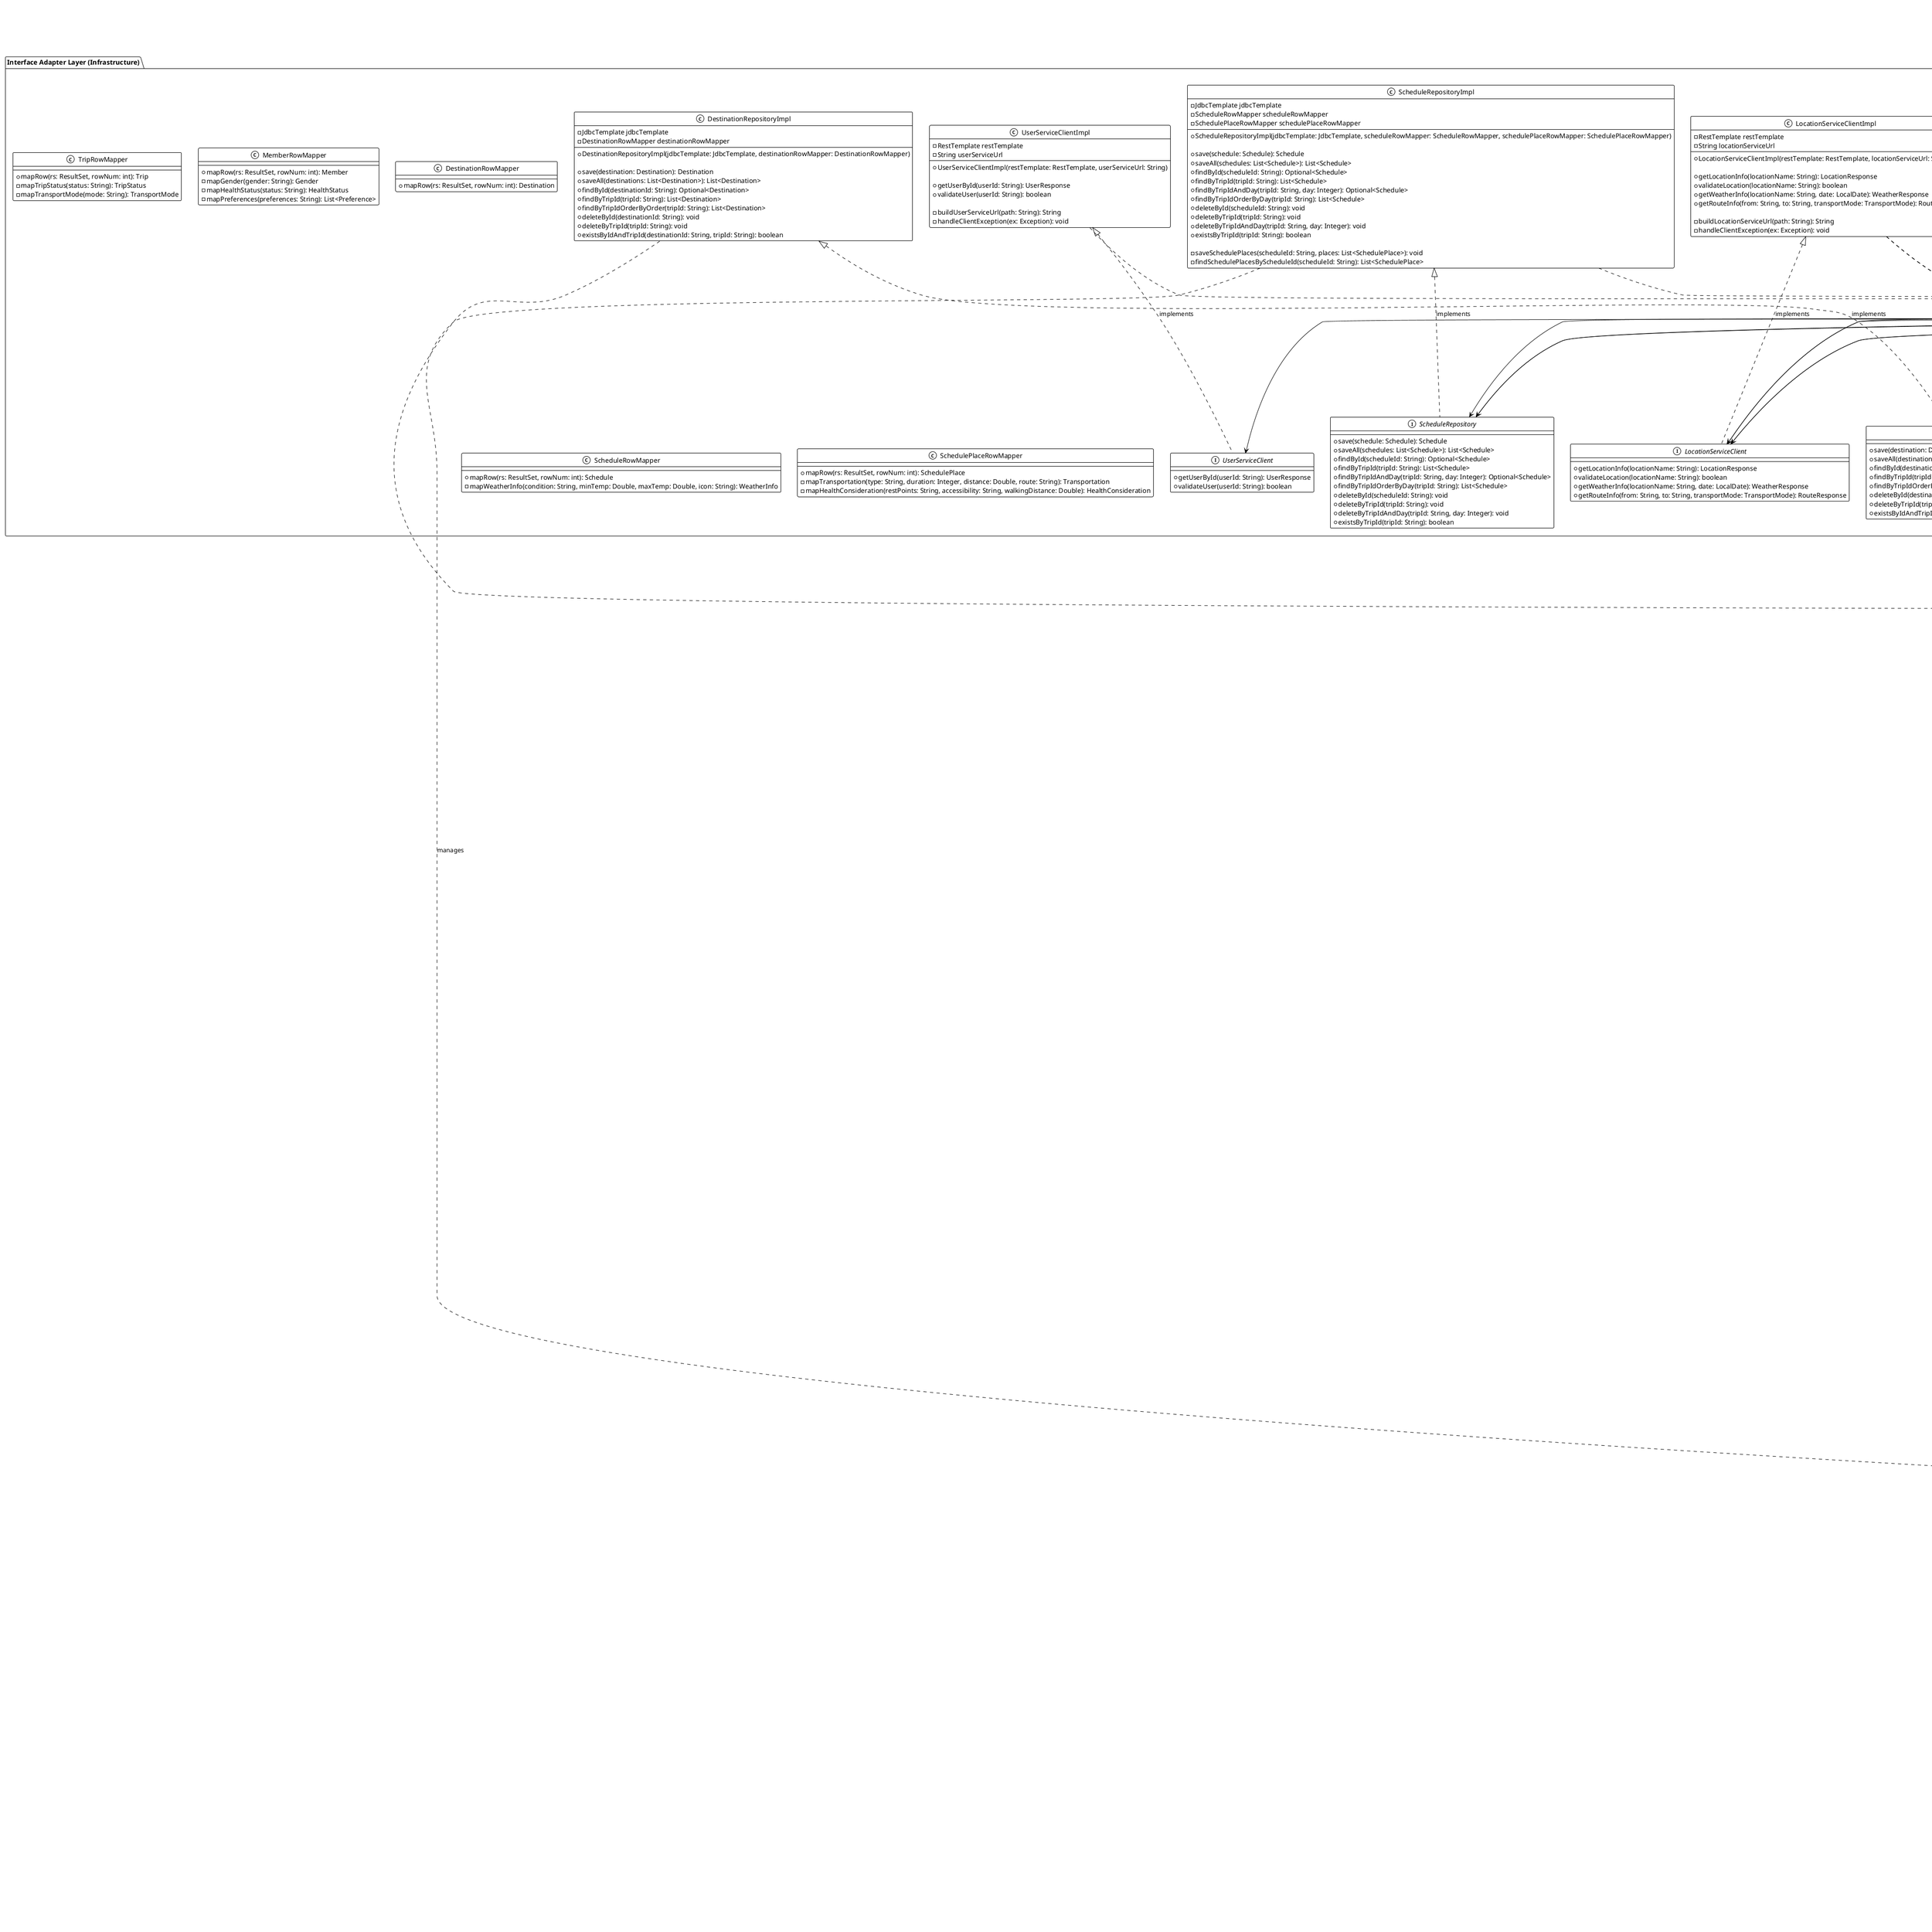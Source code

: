 @startuml
!theme mono

title Trip 서비스 클래스 설계서 (Clean Architecture)

' ======================================
' 1. Entity Layer (Domain Layer)
' ======================================
package "Entity Layer (Domain)" {
    class Trip {
        -String tripId
        -String userId
        -String tripName
        -TransportMode transportMode
        -TripStatus status
        -String currentStep
        -LocalDate startDate
        -LocalDate endDate
        -Integer progress
        -LocalDateTime createdAt
        -LocalDateTime updatedAt
        
        +Trip()
        +Trip(userId: String, tripName: String, transportMode: TransportMode)
        
        ' Getters and Setters
        +getTripId(): String
        +setTripId(tripId: String): void
        +getUserId(): String
        +setUserId(userId: String): void
        +getTripName(): String
        +setTripName(tripName: String): void
        +getTransportMode(): TransportMode
        +setTransportMode(transportMode: TransportMode): void
        +getStatus(): TripStatus
        +setStatus(status: TripStatus): void
        +getCurrentStep(): String
        +setCurrentStep(currentStep: String): void
        +getStartDate(): LocalDate
        +setStartDate(startDate: LocalDate): void
        +getEndDate(): LocalDate
        +setEndDate(endDate: LocalDate): void
        +getProgress(): Integer
        +setProgress(progress: Integer): void
        +getCreatedAt(): LocalDateTime
        +setCreatedAt(createdAt: LocalDateTime): void
        +getUpdatedAt(): LocalDateTime
        +setUpdatedAt(updatedAt: LocalDateTime): void
        
        ' Business Methods
        +calculateTotalDays(): int
        +updateProgress(progress: Integer): void
        +canStartTrip(): boolean
        +completeTrip(): void
        +validateTripData(): boolean
    }

    class Member {
        -String memberId
        -String tripId
        -String name
        -Integer age
        -Gender gender
        -HealthStatus healthStatus
        -List<Preference> preferences
        -LocalDateTime createdAt
        -LocalDateTime updatedAt
        
        +Member()
        +Member(tripId: String, name: String, age: Integer, gender: Gender, healthStatus: HealthStatus)
        
        ' Getters and Setters
        +getMemberId(): String
        +setMemberId(memberId: String): void
        +getTripId(): String
        +setTripId(tripId: String): void
        +getName(): String
        +setName(name: String): void
        +getAge(): Integer
        +setAge(age: Integer): void
        +getGender(): Gender
        +setGender(gender: Gender): void
        +getHealthStatus(): HealthStatus
        +setHealthStatus(healthStatus: HealthStatus): void
        +getPreferences(): List<Preference>
        +setPreferences(preferences: List<Preference>): void
        +getCreatedAt(): LocalDateTime
        +setCreatedAt(createdAt: LocalDateTime): void
        +getUpdatedAt(): LocalDateTime
        +setUpdatedAt(updatedAt: LocalDateTime): void
        
        ' Business Methods
        +addPreference(preference: Preference): void
        +removePreference(preference: Preference): void
        +hasPreference(preference: Preference): boolean
        +validateMemberData(): boolean
        +isEligibleForActivity(activityType: String): boolean
    }

    class Destination {
        -String destinationId
        -String tripId
        -String destinationName
        -Integer nights
        -LocalDate startDate
        -LocalDate endDate
        -String accommodation
        -String checkInTime
        -String checkOutTime
        -Integer order
        -LocalDateTime createdAt
        -LocalDateTime updatedAt
        
        +Destination()
        +Destination(tripId: String, destinationName: String, nights: Integer)
        
        ' Getters and Setters
        +getDestinationId(): String
        +setDestinationId(destinationId: String): void
        +getTripId(): String
        +setTripId(tripId: String): void
        +getDestinationName(): String
        +setDestinationName(destinationName: String): void
        +getNights(): Integer
        +setNights(nights: Integer): void
        +getStartDate(): LocalDate
        +setStartDate(startDate: LocalDate): void
        +getEndDate(): LocalDate
        +setEndDate(endDate: LocalDate): void
        +getAccommodation(): String
        +setAccommodation(accommodation: String): void
        +getCheckInTime(): String
        +setCheckInTime(checkInTime: String): void
        +getCheckOutTime(): String
        +setCheckOutTime(checkOutTime: String): void
        +getOrder(): Integer
        +setOrder(order: Integer): void
        +getCreatedAt(): LocalDateTime
        +setCreatedAt(createdAt: LocalDateTime): void
        +getUpdatedAt(): LocalDateTime
        +setUpdatedAt(updatedAt: LocalDateTime): void
        
        ' Business Methods
        +calculateEndDate(startDate: LocalDate): LocalDate
        +hasAccommodation(): boolean
        +validateDestinationData(): boolean
        +isValidTimeFormat(time: String): boolean
    }

    class Schedule {
        -String scheduleId
        -String tripId
        -Integer day
        -LocalDate date
        -String city
        -WeatherInfo weather
        -List<SchedulePlace> places
        -LocalDateTime createdAt
        -LocalDateTime updatedAt
        
        +Schedule()
        +Schedule(tripId: String, day: Integer, date: LocalDate, city: String)
        
        ' Getters and Setters
        +getScheduleId(): String
        +setScheduleId(scheduleId: String): void
        +getTripId(): String
        +setTripId(tripId: String): void
        +getDay(): Integer
        +setDay(day: Integer): void
        +getDate(): LocalDate
        +setDate(date: LocalDate): void
        +getCity(): String
        +setCity(city: String): void
        +getWeather(): WeatherInfo
        +setWeather(weather: WeatherInfo): void
        +getPlaces(): List<SchedulePlace>
        +setPlaces(places: List<SchedulePlace>): void
        +getCreatedAt(): LocalDateTime
        +setCreatedAt(createdAt: LocalDateTime): void
        +getUpdatedAt(): LocalDateTime
        +setUpdatedAt(updatedAt: LocalDateTime): void
        
        ' Business Methods
        +addPlace(place: SchedulePlace): void
        +removePlace(placeId: String): void
        +updatePlaceOrder(placeId: String, newOrder: Integer): void
        +getTotalDuration(): Integer
        +validateScheduleData(): boolean
    }

    class SchedulePlace {
        -String placeId
        -String placeName
        -String category
        -String startTime
        -Integer duration
        -Transportation transportation
        -HealthConsideration healthConsideration
        -Integer order
        
        +SchedulePlace()
        +SchedulePlace(placeId: String, placeName: String, category: String)
        
        ' Getters and Setters
        +getPlaceId(): String
        +setPlaceId(placeId: String): void
        +getPlaceName(): String
        +setPlaceName(placeName: String): void
        +getCategory(): String
        +setCategory(category: String): void
        +getStartTime(): String
        +setStartTime(startTime: String): void
        +getDuration(): Integer
        +setDuration(duration: Integer): void
        +getTransportation(): Transportation
        +setTransportation(transportation: Transportation): void
        +getHealthConsideration(): HealthConsideration
        +setHealthConsideration(healthConsideration: HealthConsideration): void
        +getOrder(): Integer
        +setOrder(order: Integer): void
        
        ' Business Methods
        +calculateEndTime(): String
        +isAccessible(healthStatus: HealthStatus): boolean
        +validatePlaceData(): boolean
    }

    ' Value Objects
    class WeatherInfo {
        -String condition
        -Double minTemperature
        -Double maxTemperature
        -String icon
        
        +WeatherInfo()
        +WeatherInfo(condition: String, minTemperature: Double, maxTemperature: Double, icon: String)
        +getCondition(): String
        +getMinTemperature(): Double
        +getMaxTemperature(): Double
        +getIcon(): String
    }

    class Transportation {
        -TransportationType type
        -Integer duration
        -Double distance
        -String route
        
        +Transportation()
        +Transportation(type: TransportationType, duration: Integer, distance: Double)
        +getType(): TransportationType
        +getDuration(): Integer
        +getDistance(): Double
        +getRoute(): String
        +setRoute(route: String): void
    }

    class HealthConsideration {
        -List<String> restPoints
        -List<AccessibilityType> accessibility
        -Double walkingDistance
        
        +HealthConsideration()
        +getRestPoints(): List<String>
        +setRestPoints(restPoints: List<String>): void
        +getAccessibility(): List<AccessibilityType>
        +setAccessibility(accessibility: List<AccessibilityType>): void
        +getWalkingDistance(): Double
        +setWalkingDistance(walkingDistance: Double): void
        +addRestPoint(restPoint: String): void
        +hasAccessibility(type: AccessibilityType): boolean
    }

    ' Enums
    enum TransportMode {
        PUBLIC
        CAR
        +toString(): String
        +fromString(value: String): TransportMode
    }

    enum TripStatus {
        PLANNING
        ONGOING
        COMPLETED
        +toString(): String
        +fromString(value: String): TripStatus
    }

    enum Gender {
        MALE
        FEMALE
        +toString(): String
        +fromString(value: String): Gender
    }

    enum HealthStatus {
        EXCELLENT
        GOOD
        CAUTION
        LIMITED
        +toString(): String
        +fromString(value: String): HealthStatus
        +getActivityLevel(): Integer
    }

    enum Preference {
        SIGHTSEEING
        SHOPPING
        CULTURE
        NATURE
        SPORTS
        REST
        +toString(): String
        +fromString(value: String): Preference
    }

    enum TransportationType {
        WALK
        CAR
        PUBLIC
        +toString(): String
        +fromString(value: String): TransportationType
    }

    enum AccessibilityType {
        ELEVATOR
        RAMP
        WHEELCHAIR
        +toString(): String
        +fromString(value: String): AccessibilityType
    }
}

' ======================================
' 2. Use Case Layer (Application Layer)
' ======================================
package "Use Case Layer (Application)" {
    interface TripUseCase {
        +createTrip(request: CreateTripRequest): TripResponse
        +getTripList(userId: String, filter: TripFilterRequest): TripListResponse
        +getTripDetail(tripId: String, userId: String): TripDetailResponse
        +updateTrip(tripId: String, userId: String, request: UpdateTripRequest): TripResponse
        +deleteTrip(tripId: String, userId: String): void
        +updateTripBasicInfo(tripId: String, userId: String, request: UpdateTripBasicInfoRequest): TripBasicInfoResponse
    }

    interface MemberUseCase {
        +getTripMembers(tripId: String, userId: String): List<MemberResponse>
        +addTripMember(tripId: String, userId: String, request: CreateMemberRequest): MemberResponse
        +updateTripMember(tripId: String, memberId: String, userId: String, request: UpdateMemberRequest): MemberResponse
        +deleteTripMember(tripId: String, memberId: String, userId: String): void
    }

    interface DestinationUseCase {
        +getTripDestinations(tripId: String, userId: String): List<DestinationResponse>
        +addTripDestination(tripId: String, userId: String, request: CreateDestinationRequest): DestinationResponse
        +updateTripDestination(tripId: String, destinationId: String, userId: String, request: UpdateDestinationRequest): DestinationResponse
        +deleteTripDestination(tripId: String, destinationId: String, userId: String): void
        +updateTripDestinationsBatch(tripId: String, userId: String, request: UpdateDestinationsBatchRequest): DestinationsBatchResponse
    }

    interface ScheduleUseCase {
        +generateSchedule(tripId: String, userId: String, request: GenerateScheduleRequest): GenerateScheduleResponse
        +getGenerationStatus(tripId: String, requestId: String, userId: String): GenerationStatusResponse
        +getSchedules(tripId: String, userId: String, day: Integer): ScheduleListResponse
        +updateDaySchedule(tripId: String, day: Integer, userId: String, request: UpdateScheduleRequest): ScheduleResponse
        +regenerateDaySchedule(tripId: String, day: Integer, userId: String, request: RegenerateScheduleRequest): GenerateScheduleResponse
        +exportSchedule(tripId: String, userId: String, request: ExportScheduleRequest): byte[]
        +getSchedulePlaceRecommendations(tripId: String, placeId: String, userId: String, day: Integer): PlaceRecommendationResponse
    }

    class TripUseCaseImpl {
        -TripRepository tripRepository
        -MemberRepository memberRepository
        -DestinationRepository destinationRepository
        -UserServiceClient userServiceClient
        -TripValidator tripValidator
        
        +TripUseCaseImpl(tripRepository: TripRepository, memberRepository: MemberRepository, destinationRepository: DestinationRepository, userServiceClient: UserServiceClient, tripValidator: TripValidator)
        
        +createTrip(request: CreateTripRequest): TripResponse
        +getTripList(userId: String, filter: TripFilterRequest): TripListResponse
        +getTripDetail(tripId: String, userId: String): TripDetailResponse
        +updateTrip(tripId: String, userId: String, request: UpdateTripRequest): TripResponse
        +deleteTrip(tripId: String, userId: String): void
        +updateTripBasicInfo(tripId: String, userId: String, request: UpdateTripBasicInfoRequest): TripBasicInfoResponse
        
        -validateUserExists(userId: String): void
        -validateTripOwnership(tripId: String, userId: String): Trip
        -calculateTripDates(destinations: List<Destination>): Pair<LocalDate, LocalDate>
        -updateTripProgress(tripId: String): void
    }

    class MemberUseCaseImpl {
        -MemberRepository memberRepository
        -TripRepository tripRepository
        -MemberValidator memberValidator
        
        +MemberUseCaseImpl(memberRepository: MemberRepository, tripRepository: TripRepository, memberValidator: MemberValidator)
        
        +getTripMembers(tripId: String, userId: String): List<MemberResponse>
        +addTripMember(tripId: String, userId: String, request: CreateMemberRequest): MemberResponse
        +updateTripMember(tripId: String, memberId: String, userId: String, request: UpdateMemberRequest): MemberResponse
        +deleteTripMember(tripId: String, memberId: String, userId: String): void
        
        -validateTripExists(tripId: String, userId: String): Trip
        -validateMemberExists(memberId: String, tripId: String): Member
        -checkMemberLimit(tripId: String): void
    }

    class DestinationUseCaseImpl {
        -DestinationRepository destinationRepository
        -TripRepository tripRepository
        -LocationServiceClient locationServiceClient
        -DestinationValidator destinationValidator
        
        +DestinationUseCaseImpl(destinationRepository: DestinationRepository, tripRepository: TripRepository, locationServiceClient: LocationServiceClient, destinationValidator: DestinationValidator)
        
        +getTripDestinations(tripId: String, userId: String): List<DestinationResponse>
        +addTripDestination(tripId: String, userId: String, request: CreateDestinationRequest): DestinationResponse
        +updateTripDestination(tripId: String, destinationId: String, userId: String, request: UpdateDestinationRequest): DestinationResponse
        +deleteTripDestination(tripId: String, destinationId: String, userId: String): void
        +updateTripDestinationsBatch(tripId: String, userId: String, request: UpdateDestinationsBatchRequest): DestinationsBatchResponse
        
        -validateTripExists(tripId: String, userId: String): Trip
        -validateDestinationExists(destinationId: String, tripId: String): Destination
        -validateLocationExists(destinationName: String): void
        -calculateDestinationDates(destinations: List<Destination>): void
        -updateDestinationOrder(destinations: List<Destination>): void
    }

    class ScheduleUseCaseImpl {
        -ScheduleRepository scheduleRepository
        -TripRepository tripRepository
        -DestinationRepository destinationRepository
        -MemberRepository memberRepository
        -AiServiceClient aiServiceClient
        -LocationServiceClient locationServiceClient
        -ScheduleValidator scheduleValidator
        -ScheduleGenerationService scheduleGenerationService
        -ScheduleExportService scheduleExportService
        
        +ScheduleUseCaseImpl(scheduleRepository: ScheduleRepository, tripRepository: TripRepository, destinationRepository: DestinationRepository, memberRepository: MemberRepository, aiServiceClient: AiServiceClient, locationServiceClient: LocationServiceClient, scheduleValidator: ScheduleValidator, scheduleGenerationService: ScheduleGenerationService, scheduleExportService: ScheduleExportService)
        
        +generateSchedule(tripId: String, userId: String, request: GenerateScheduleRequest): GenerateScheduleResponse
        +getGenerationStatus(tripId: String, requestId: String, userId: String): GenerationStatusResponse
        +getSchedules(tripId: String, userId: String, day: Integer): ScheduleListResponse
        +updateDaySchedule(tripId: String, day: Integer, userId: String, request: UpdateScheduleRequest): ScheduleResponse
        +regenerateDaySchedule(tripId: String, day: Integer, userId: String, request: RegenerateScheduleRequest): GenerateScheduleResponse
        +exportSchedule(tripId: String, userId: String, request: ExportScheduleRequest): byte[]
        +getSchedulePlaceRecommendations(tripId: String, placeId: String, userId: String, day: Integer): PlaceRecommendationResponse
        
        -validateTripReadyForSchedule(tripId: String, userId: String): Trip
        -validateScheduleExists(tripId: String, day: Integer): Schedule
        -buildScheduleGenerationRequest(trip: Trip, destinations: List<Destination>, members: List<Member>, request: GenerateScheduleRequest): ScheduleGenerationRequest
        -processScheduleGeneration(tripId: String, generationRequest: ScheduleGenerationRequest): String
        -validateRegenerationLimit(tripId: String, day: Integer): void
    }

    ' Domain Services
    class ScheduleGenerationService {
        -AiServiceClient aiServiceClient
        -LocationServiceClient locationServiceClient
        -ScheduleRepository scheduleRepository
        
        +ScheduleGenerationService(aiServiceClient: AiServiceClient, locationServiceClient: LocationServiceClient, scheduleRepository: ScheduleRepository)
        
        +generateTripSchedule(request: ScheduleGenerationRequest): String
        +regenerateDaySchedule(tripId: String, day: Integer, request: RegenerateScheduleRequest): String
        +getGenerationStatus(requestId: String): GenerationStatusResponse
        
        -buildGenerationContext(trip: Trip, destinations: List<Destination>, members: List<Member>): GenerationContext
        -processScheduleResponse(tripId: String, aiResponse: ScheduleAiResponse): void
        -validateGeneratedSchedule(schedule: Schedule): boolean
    }

    class ScheduleExportService {
        -ScheduleRepository scheduleRepository
        -LocationServiceClient locationServiceClient
        
        +ScheduleExportService(scheduleRepository: ScheduleRepository, locationServiceClient: LocationServiceClient)
        
        +exportToPdf(tripId: String, request: ExportScheduleRequest): byte[]
        +exportToImage(tripId: String, request: ExportScheduleRequest): byte[]
        
        -generateScheduleDocument(schedules: List<Schedule>, includeMap: boolean): Document
        -generateMapImage(schedules: List<Schedule>): byte[]
        -formatScheduleForExport(schedule: Schedule): ExportScheduleData
    }

    ' Validators
    class TripValidator {
        +validateCreateTripRequest(request: CreateTripRequest): void
        +validateUpdateTripRequest(request: UpdateTripRequest): void
        +validateUpdateTripBasicInfoRequest(request: UpdateTripBasicInfoRequest): void
        +validateTripName(tripName: String): void
        +validateTransportMode(transportMode: TransportMode): void
        
        -isValidTripName(tripName: String): boolean
        -isValidTransportMode(transportMode: TransportMode): boolean
    }

    class MemberValidator {
        +validateCreateMemberRequest(request: CreateMemberRequest): void
        +validateUpdateMemberRequest(request: UpdateMemberRequest): void
        +validateMemberName(name: String): void
        +validateAge(age: Integer): void
        +validateHealthStatus(healthStatus: HealthStatus): void
        +validatePreferences(preferences: List<Preference>): void
        
        -isValidName(name: String): boolean
        -isValidAge(age: Integer): boolean
        -isValidHealthStatus(healthStatus: HealthStatus): boolean
    }

    class DestinationValidator {
        +validateCreateDestinationRequest(request: CreateDestinationRequest): void
        +validateUpdateDestinationRequest(request: UpdateDestinationRequest): void
        +validateUpdateDestinationsBatchRequest(request: UpdateDestinationsBatchRequest): void
        +validateDestinationName(destinationName: String): void
        +validateNights(nights: Integer): void
        +validateAccommodation(accommodation: String): void
        +validateTimeFormat(time: String): void
        
        -isValidDestinationName(destinationName: String): boolean
        -isValidNights(nights: Integer): boolean
        -isValidTimeFormat(time: String): boolean
    }

    class ScheduleValidator {
        +validateGenerateScheduleRequest(request: GenerateScheduleRequest): void
        +validateUpdateScheduleRequest(request: UpdateScheduleRequest): void
        +validateRegenerateScheduleRequest(request: RegenerateScheduleRequest): void
        +validateExportScheduleRequest(request: ExportScheduleRequest): void
        +validateStartTime(startTime: String): void
        +validateSpecialRequests(specialRequests: String): void
        
        -isValidStartTime(startTime: String): boolean
        -isValidSpecialRequests(specialRequests: String): boolean
    }
}

' ======================================
' 3. Interface Adapter Layer (Infrastructure)
' ======================================
package "Interface Adapter Layer (Infrastructure)" {
    ' Repository Interfaces
    interface TripRepository {
        +save(trip: Trip): Trip
        +findById(tripId: String): Optional<Trip>
        +findByUserId(userId: String): List<Trip>
        +findByUserIdAndStatus(userId: String, status: TripStatus): List<Trip>
        +findByUserIdWithFilter(userId: String, filter: TripFilterRequest): PageResponse<Trip>
        +deleteById(tripId: String): void
        +existsByIdAndUserId(tripId: String, userId: String): boolean
    }

    interface MemberRepository {
        +save(member: Member): Member
        +findById(memberId: String): Optional<Member>
        +findByTripId(tripId: String): List<Member>
        +deleteById(memberId: String): void
        +deleteByTripId(tripId: String): void
        +countByTripId(tripId: String): long
        +existsByIdAndTripId(memberId: String, tripId: String): boolean
    }

    interface DestinationRepository {
        +save(destination: Destination): Destination
        +saveAll(destinations: List<Destination>): List<Destination>
        +findById(destinationId: String): Optional<Destination>
        +findByTripId(tripId: String): List<Destination>
        +findByTripIdOrderByOrder(tripId: String): List<Destination>
        +deleteById(destinationId: String): void
        +deleteByTripId(tripId: String): void
        +existsByIdAndTripId(destinationId: String, tripId: String): boolean
    }

    interface ScheduleRepository {
        +save(schedule: Schedule): Schedule
        +saveAll(schedules: List<Schedule>): List<Schedule>
        +findById(scheduleId: String): Optional<Schedule>
        +findByTripId(tripId: String): List<Schedule>
        +findByTripIdAndDay(tripId: String, day: Integer): Optional<Schedule>
        +findByTripIdOrderByDay(tripId: String): List<Schedule>
        +deleteById(scheduleId: String): void
        +deleteByTripId(tripId: String): void
        +deleteByTripIdAndDay(tripId: String, day: Integer): void
        +existsByTripId(tripId: String): boolean
    }

    ' Repository Implementations
    class TripRepositoryImpl {
        -JdbcTemplate jdbcTemplate
        -TripRowMapper tripRowMapper
        
        +TripRepositoryImpl(jdbcTemplate: JdbcTemplate, tripRowMapper: TripRowMapper)
        
        +save(trip: Trip): Trip
        +findById(tripId: String): Optional<Trip>
        +findByUserId(userId: String): List<Trip>
        +findByUserIdAndStatus(userId: String, status: TripStatus): List<Trip>
        +findByUserIdWithFilter(userId: String, filter: TripFilterRequest): PageResponse<Trip>
        +deleteById(tripId: String): void
        +existsByIdAndUserId(tripId: String, userId: String): boolean
        
        -buildFilterQuery(filter: TripFilterRequest): String
        -buildOrderByClause(sort: String): String
    }

    class MemberRepositoryImpl {
        -JdbcTemplate jdbcTemplate
        -MemberRowMapper memberRowMapper
        
        +MemberRepositoryImpl(jdbcTemplate: JdbcTemplate, memberRowMapper: MemberRowMapper)
        
        +save(member: Member): Member
        +findById(memberId: String): Optional<Member>
        +findByTripId(tripId: String): List<Member>
        +deleteById(memberId: String): void
        +deleteByTripId(tripId: String): void
        +countByTripId(tripId: String): long
        +existsByIdAndTripId(memberId: String, tripId: String): boolean
    }

    class DestinationRepositoryImpl {
        -JdbcTemplate jdbcTemplate
        -DestinationRowMapper destinationRowMapper
        
        +DestinationRepositoryImpl(jdbcTemplate: JdbcTemplate, destinationRowMapper: DestinationRowMapper)
        
        +save(destination: Destination): Destination
        +saveAll(destinations: List<Destination>): List<Destination>
        +findById(destinationId: String): Optional<Destination>
        +findByTripId(tripId: String): List<Destination>
        +findByTripIdOrderByOrder(tripId: String): List<Destination>
        +deleteById(destinationId: String): void
        +deleteByTripId(tripId: String): void
        +existsByIdAndTripId(destinationId: String, tripId: String): boolean
    }

    class ScheduleRepositoryImpl {
        -JdbcTemplate jdbcTemplate
        -ScheduleRowMapper scheduleRowMapper
        -SchedulePlaceRowMapper schedulePlaceRowMapper
        
        +ScheduleRepositoryImpl(jdbcTemplate: JdbcTemplate, scheduleRowMapper: ScheduleRowMapper, schedulePlaceRowMapper: SchedulePlaceRowMapper)
        
        +save(schedule: Schedule): Schedule
        +saveAll(schedules: List<Schedule>): List<Schedule>
        +findById(scheduleId: String): Optional<Schedule>
        +findByTripId(tripId: String): List<Schedule>
        +findByTripIdAndDay(tripId: String, day: Integer): Optional<Schedule>
        +findByTripIdOrderByDay(tripId: String): List<Schedule>
        +deleteById(scheduleId: String): void
        +deleteByTripId(tripId: String): void
        +deleteByTripIdAndDay(tripId: String, day: Integer): void
        +existsByTripId(tripId: String): boolean
        
        -saveSchedulePlaces(scheduleId: String, places: List<SchedulePlace>): void
        -findSchedulePlacesByScheduleId(scheduleId: String): List<SchedulePlace>
    }

    ' External Service Clients
    interface UserServiceClient {
        +getUserById(userId: String): UserResponse
        +validateUser(userId: String): boolean
    }

    interface LocationServiceClient {
        +getLocationInfo(locationName: String): LocationResponse
        +validateLocation(locationName: String): boolean
        +getWeatherInfo(locationName: String, date: LocalDate): WeatherResponse
        +getRouteInfo(from: String, to: String, transportMode: TransportMode): RouteResponse
    }

    interface AiServiceClient {
        +generateSchedule(request: ScheduleGenerationRequest): ScheduleGenerationResponse
        +getGenerationStatus(requestId: String): GenerationStatusResponse
        +getPlaceRecommendations(request: PlaceRecommendationRequest): PlaceRecommendationResponse
    }

    class UserServiceClientImpl {
        -RestTemplate restTemplate
        -String userServiceUrl
        
        +UserServiceClientImpl(restTemplate: RestTemplate, userServiceUrl: String)
        
        +getUserById(userId: String): UserResponse
        +validateUser(userId: String): boolean
        
        -buildUserServiceUrl(path: String): String
        -handleClientException(ex: Exception): void
    }

    class LocationServiceClientImpl {
        -RestTemplate restTemplate
        -String locationServiceUrl
        
        +LocationServiceClientImpl(restTemplate: RestTemplate, locationServiceUrl: String)
        
        +getLocationInfo(locationName: String): LocationResponse
        +validateLocation(locationName: String): boolean
        +getWeatherInfo(locationName: String, date: LocalDate): WeatherResponse
        +getRouteInfo(from: String, to: String, transportMode: TransportMode): RouteResponse
        
        -buildLocationServiceUrl(path: String): String
        -handleClientException(ex: Exception): void
    }

    class AiServiceClientImpl {
        -RestTemplate restTemplate
        -String aiServiceUrl
        
        +AiServiceClientImpl(restTemplate: RestTemplate, aiServiceUrl: String)
        
        +generateSchedule(request: ScheduleGenerationRequest): ScheduleGenerationResponse
        +getGenerationStatus(requestId: String): GenerationStatusResponse
        +getPlaceRecommendations(request: PlaceRecommendationRequest): PlaceRecommendationResponse
        
        -buildAiServiceUrl(path: String): String
        -handleClientException(ex: Exception): void
    }

    ' Row Mappers
    class TripRowMapper {
        +mapRow(rs: ResultSet, rowNum: int): Trip
        -mapTripStatus(status: String): TripStatus
        -mapTransportMode(mode: String): TransportMode
    }

    class MemberRowMapper {
        +mapRow(rs: ResultSet, rowNum: int): Member
        -mapGender(gender: String): Gender
        -mapHealthStatus(status: String): HealthStatus
        -mapPreferences(preferences: String): List<Preference>
    }

    class DestinationRowMapper {
        +mapRow(rs: ResultSet, rowNum: int): Destination
    }

    class ScheduleRowMapper {
        +mapRow(rs: ResultSet, rowNum: int): Schedule
        -mapWeatherInfo(condition: String, minTemp: Double, maxTemp: Double, icon: String): WeatherInfo
    }

    class SchedulePlaceRowMapper {
        +mapRow(rs: ResultSet, rowNum: int): SchedulePlace
        -mapTransportation(type: String, duration: Integer, distance: Double, route: String): Transportation
        -mapHealthConsideration(restPoints: String, accessibility: String, walkingDistance: Double): HealthConsideration
    }
}

' ======================================
' 4. Framework & Driver Layer (Controller)
' ======================================
package "Framework & Driver Layer (Controller)" {
    class TripController {
        -TripUseCase tripUseCase
        
        +TripController(tripUseCase: TripUseCase)
        
        +getTripList(status: String, search: String, sort: String, page: Integer, size: Integer, authentication: Authentication): ResponseEntity<TripListResponse>
        +createTrip(request: CreateTripRequest, authentication: Authentication): ResponseEntity<TripResponse>
        +getTripDetail(tripId: String, authentication: Authentication): ResponseEntity<TripDetailResponse>
        +updateTrip(tripId: String, request: UpdateTripRequest, authentication: Authentication): ResponseEntity<TripResponse>
        +deleteTrip(tripId: String, authentication: Authentication): ResponseEntity<Void>
        +updateTripBasicInfo(tripId: String, request: UpdateTripBasicInfoRequest, authentication: Authentication): ResponseEntity<TripBasicInfoResponse>
        
        -getUserId(authentication: Authentication): String
        -buildTripFilterRequest(status: String, search: String, sort: String, page: Integer, size: Integer): TripFilterRequest
    }

    class MemberController {
        -MemberUseCase memberUseCase
        
        +MemberController(memberUseCase: MemberUseCase)
        
        +getTripMembers(tripId: String, authentication: Authentication): ResponseEntity<List<MemberResponse>>
        +addTripMember(tripId: String, request: CreateMemberRequest, authentication: Authentication): ResponseEntity<MemberResponse>
        +updateTripMember(tripId: String, memberId: String, request: UpdateMemberRequest, authentication: Authentication): ResponseEntity<MemberResponse>
        +deleteTripMember(tripId: String, memberId: String, authentication: Authentication): ResponseEntity<Void>
        
        -getUserId(authentication: Authentication): String
    }

    class DestinationController {
        -DestinationUseCase destinationUseCase
        
        +DestinationController(destinationUseCase: DestinationUseCase)
        
        +getTripDestinations(tripId: String, authentication: Authentication): ResponseEntity<List<DestinationResponse>>
        +addTripDestination(tripId: String, request: CreateDestinationRequest, authentication: Authentication): ResponseEntity<DestinationResponse>
        +updateTripDestination(tripId: String, destinationId: String, request: UpdateDestinationRequest, authentication: Authentication): ResponseEntity<DestinationResponse>
        +deleteTripDestination(tripId: String, destinationId: String, authentication: Authentication): ResponseEntity<Void>
        +updateTripDestinationsBatch(tripId: String, request: UpdateDestinationsBatchRequest, authentication: Authentication): ResponseEntity<DestinationsBatchResponse>
        
        -getUserId(authentication: Authentication): String
    }

    class ScheduleController {
        -ScheduleUseCase scheduleUseCase
        
        +ScheduleController(scheduleUseCase: ScheduleUseCase)
        
        +generateSchedule(tripId: String, request: GenerateScheduleRequest, authentication: Authentication): ResponseEntity<GenerateScheduleResponse>
        +getGenerationStatus(tripId: String, requestId: String, authentication: Authentication): ResponseEntity<GenerationStatusResponse>
        +getSchedules(tripId: String, day: Integer, authentication: Authentication): ResponseEntity<ScheduleListResponse>
        +updateDaySchedule(tripId: String, day: Integer, request: UpdateScheduleRequest, authentication: Authentication): ResponseEntity<ScheduleResponse>
        +regenerateDaySchedule(tripId: String, day: Integer, request: RegenerateScheduleRequest, authentication: Authentication): ResponseEntity<GenerateScheduleResponse>
        +exportSchedule(tripId: String, request: ExportScheduleRequest, authentication: Authentication): ResponseEntity<byte[]>
        +getSchedulePlaceRecommendations(tripId: String, placeId: String, day: Integer, authentication: Authentication): ResponseEntity<PlaceRecommendationResponse>
        
        -getUserId(authentication: Authentication): String
        -determineContentType(format: String): String
    }

    ' Exception Handler
    class TripExceptionHandler {
        +handleValidationException(ex: ValidationException): ResponseEntity<ErrorResponse>
        +handleBusinessException(ex: BusinessException): ResponseEntity<ErrorResponse>
        +handleNotFoundException(ex: NotFoundException): ResponseEntity<ErrorResponse>
        +handleUnauthorizedException(ex: UnauthorizedException): ResponseEntity<ErrorResponse>
        +handleForbiddenException(ex: ForbiddenException): ResponseEntity<ErrorResponse>
        +handleInternalServerException(ex: InternalServerException): ResponseEntity<ErrorResponse>
        +handleGenericException(ex: Exception): ResponseEntity<ErrorResponse>
        
        -buildErrorResponse(errorCode: String, message: String): ErrorResponse
        -getRequestPath(): String
    }

    ' Configuration
    class TripConfiguration {
        +tripUseCase(tripRepository: TripRepository, memberRepository: MemberRepository, destinationRepository: DestinationRepository, userServiceClient: UserServiceClient, tripValidator: TripValidator): TripUseCase
        +memberUseCase(memberRepository: MemberRepository, tripRepository: TripRepository, memberValidator: MemberValidator): MemberUseCase
        +destinationUseCase(destinationRepository: DestinationRepository, tripRepository: TripRepository, locationServiceClient: LocationServiceClient, destinationValidator: DestinationValidator): DestinationUseCase
        +scheduleUseCase(scheduleRepository: ScheduleRepository, tripRepository: TripRepository, destinationRepository: DestinationRepository, memberRepository: MemberRepository, aiServiceClient: AiServiceClient, locationServiceClient: LocationServiceClient, scheduleValidator: ScheduleValidator, scheduleGenerationService: ScheduleGenerationService, scheduleExportService: ScheduleExportService): ScheduleUseCase
        +scheduleGenerationService(aiServiceClient: AiServiceClient, locationServiceClient: LocationServiceClient, scheduleRepository: ScheduleRepository): ScheduleGenerationService
        +scheduleExportService(scheduleRepository: ScheduleRepository, locationServiceClient: LocationServiceClient): ScheduleExportService
        +tripValidator(): TripValidator
        +memberValidator(): MemberValidator
        +destinationValidator(): DestinationValidator
        +scheduleValidator(): ScheduleValidator
    }
}

' ======================================
' DTOs (Data Transfer Objects)
' ======================================
package "DTOs (Data Transfer Objects)" {
    ' Request DTOs
    class CreateTripRequest {
        -String tripName
        -TransportMode transportMode
        +getTripName(): String
        +getTransportMode(): TransportMode
    }

    class UpdateTripRequest {
        -String tripName
        -TransportMode transportMode
        +getTripName(): String
        +getTransportMode(): TransportMode
    }

    class UpdateTripBasicInfoRequest {
        -String tripName
        -TransportMode transportMode
        -List<CreateMemberRequest> members
        +getTripName(): String
        +getTransportMode(): TransportMode
        +getMembers(): List<CreateMemberRequest>
    }

    class TripFilterRequest {
        -TripStatus status
        -String search
        -String sort
        -Integer page
        -Integer size
        +getStatus(): TripStatus
        +getSearch(): String
        +getSort(): String
        +getPage(): Integer
        +getSize(): Integer
    }

    class CreateMemberRequest {
        -String name
        -Integer age
        -Gender gender
        -HealthStatus healthStatus
        -List<Preference> preferences
        +getName(): String
        +getAge(): Integer
        +getGender(): Gender
        +getHealthStatus(): HealthStatus
        +getPreferences(): List<Preference>
    }

    class UpdateMemberRequest {
        -String name
        -Integer age
        -Gender gender
        -HealthStatus healthStatus
        -List<Preference> preferences
        +getName(): String
        +getAge(): Integer
        +getGender(): Gender
        +getHealthStatus(): HealthStatus
        +getPreferences(): List<Preference>
    }

    class CreateDestinationRequest {
        -String destinationName
        -Integer nights
        -String accommodation
        -String checkInTime
        -String checkOutTime
        +getDestinationName(): String
        +getNights(): Integer
        +getAccommodation(): String
        +getCheckInTime(): String
        +getCheckOutTime(): String
    }

    class UpdateDestinationRequest {
        -String destinationName
        -Integer nights
        -String accommodation
        -String checkInTime
        -String checkOutTime
        +getDestinationName(): String
        +getNights(): Integer
        +getAccommodation(): String
        +getCheckInTime(): String
        +getCheckOutTime(): String
    }

    class UpdateDestinationsBatchRequest {
        -List<CreateDestinationRequest> destinations
        +getDestinations(): List<CreateDestinationRequest>
    }

    class GenerateScheduleRequest {
        -String startTime
        -String specialRequests
        +getStartTime(): String
        +getSpecialRequests(): String
    }

    class UpdateScheduleRequest {
        -List<SchedulePlaceUpdateRequest> places
        +getPlaces(): List<SchedulePlaceUpdateRequest>
    }

    class SchedulePlaceUpdateRequest {
        -String placeId
        -Integer order
        +getPlaceId(): String
        +getOrder(): Integer
    }

    class RegenerateScheduleRequest {
        -String specialRequests
        +getSpecialRequests(): String
    }

    class ExportScheduleRequest {
        -String format
        -Boolean includeMap
        -List<Integer> days
        +getFormat(): String
        +getIncludeMap(): Boolean
        +getDays(): List<Integer>
    }

    ' Response DTOs
    class TripResponse {
        -String tripId
        -String tripName
        -TransportMode transportMode
        -TripStatus status
        -String currentStep
        -LocalDateTime createdAt
        -LocalDateTime updatedAt
        +getTripId(): String
        +getTripName(): String
        +getTransportMode(): TransportMode
        +getStatus(): TripStatus
        +getCurrentStep(): String
        +getCreatedAt(): LocalDateTime
        +getUpdatedAt(): LocalDateTime
    }

    class TripListResponse {
        -List<TripSummaryResponse> trips
        -Long totalCount
        -Integer currentPage
        -Integer totalPages
        +getTrips(): List<TripSummaryResponse>
        +getTotalCount(): Long
        +getCurrentPage(): Integer
        +getTotalPages(): Integer
    }

    class TripSummaryResponse {
        -String tripId
        -String tripName
        -TripStatus status
        -String currentStep
        -LocalDate startDate
        -LocalDate endDate
        -Integer memberCount
        -Integer destinationCount
        -Integer progress
        -LocalDateTime createdAt
        -LocalDateTime updatedAt
        +getTripId(): String
        +getTripName(): String
        +getStatus(): TripStatus
        +getCurrentStep(): String
        +getStartDate(): LocalDate
        +getEndDate(): LocalDate
        +getMemberCount(): Integer
        +getDestinationCount(): Integer
        +getProgress(): Integer
        +getCreatedAt(): LocalDateTime
        +getUpdatedAt(): LocalDateTime
    }

    class TripDetailResponse {
        -String tripId
        -String tripName
        -TransportMode transportMode
        -TripStatus status
        -String currentStep
        -LocalDate startDate
        -LocalDate endDate
        -List<MemberResponse> members
        -List<DestinationResponse> destinations
        -Boolean hasSchedule
        -LocalDateTime createdAt
        -LocalDateTime updatedAt
        +getTripId(): String
        +getTripName(): String
        +getTransportMode(): TransportMode
        +getStatus(): TripStatus
        +getCurrentStep(): String
        +getStartDate(): LocalDate
        +getEndDate(): LocalDate
        +getMembers(): List<MemberResponse>
        +getDestinations(): List<DestinationResponse>
        +getHasSchedule(): Boolean
        +getCreatedAt(): LocalDateTime
        +getUpdatedAt(): LocalDateTime
    }

    class TripBasicInfoResponse {
        -String tripId
        -String tripName
        -TransportMode transportMode
        -List<MemberResponse> members
        -LocalDateTime updatedAt
        +getTripId(): String
        +getTripName(): String
        +getTransportMode(): TransportMode
        +getMembers(): List<MemberResponse>
        +getUpdatedAt(): LocalDateTime
    }

    class MemberResponse {
        -String memberId
        -String name
        -Integer age
        -Gender gender
        -HealthStatus healthStatus
        -List<Preference> preferences
        +getMemberId(): String
        +getName(): String
        +getAge(): Integer
        +getGender(): Gender
        +getHealthStatus(): HealthStatus
        +getPreferences(): List<Preference>
    }

    class DestinationResponse {
        -String destinationId
        -String destinationName
        -Integer nights
        -LocalDate startDate
        -LocalDate endDate
        -String accommodation
        -String checkInTime
        -String checkOutTime
        -Integer order
        +getDestinationId(): String
        +getDestinationName(): String
        +getNights(): Integer
        +getStartDate(): LocalDate
        +getEndDate(): LocalDate
        +getAccommodation(): String
        +getCheckInTime(): String
        +getCheckOutTime(): String
        +getOrder(): Integer
    }

    class DestinationsBatchResponse {
        -String tripId
        -List<DestinationResponse> destinations
        -Integer totalDays
        -LocalDate startDate
        -LocalDate endDate
        -LocalDateTime updatedAt
        +getTripId(): String
        +getDestinations(): List<DestinationResponse>
        +getTotalDays(): Integer
        +getStartDate(): LocalDate
        +getEndDate(): LocalDate
        +getUpdatedAt(): LocalDateTime
    }

    class GenerateScheduleResponse {
        -String requestId
        -String status
        -String message
        +getRequestId(): String
        +getStatus(): String
        +getMessage(): String
    }

    class GenerationStatusResponse {
        -String requestId
        -String status
        -Integer progress
        -String message
        -Integer estimatedTime
        -String error
        +getRequestId(): String
        +getStatus(): String
        +getProgress(): Integer
        +getMessage(): String
        +getEstimatedTime(): Integer
        +getError(): String
    }

    class ScheduleListResponse {
        -String tripId
        -List<ScheduleResponse> schedules
        +getTripId(): String
        +getSchedules(): List<ScheduleResponse>
    }

    class ScheduleResponse {
        -Integer day
        -LocalDate date
        -String city
        -WeatherInfo weather
        -List<SchedulePlaceResponse> places
        +getDay(): Integer
        +getDate(): LocalDate
        +getCity(): String
        +getWeather(): WeatherInfo
        +getPlaces(): List<SchedulePlaceResponse>
    }

    class SchedulePlaceResponse {
        -String placeId
        -String placeName
        -String category
        -String startTime
        -Integer duration
        -Transportation transportation
        -HealthConsideration healthConsideration
        -Integer order
        +getPlaceId(): String
        +getPlaceName(): String
        +getCategory(): String
        +getStartTime(): String
        +getDuration(): Integer
        +getTransportation(): Transportation
        +getHealthConsideration(): HealthConsideration
        +getOrder(): Integer
    }

    class PlaceRecommendationResponse {
        -String placeId
        -String placeName
        -PlaceRecommendations recommendations
        -PlaceContext context
        -Boolean fromCache
        +getPlaceId(): String
        +getPlaceName(): String
        +getRecommendations(): PlaceRecommendations
        +getContext(): PlaceContext
        +getFromCache(): Boolean
    }

    class PlaceRecommendations {
        -List<String> reasons
        -PlaceTips tips
        +getReasons(): List<String>
        +getTips(): PlaceTips
    }

    class PlaceTips {
        -String description
        -List<String> events
        -String bestVisitTime
        -String estimatedDuration
        -List<String> photoSpots
        -List<String> practicalTips
        +getDescription(): String
        +getEvents(): List<String>
        +getBestVisitTime(): String
        +getEstimatedDuration(): String
        +getPhotoSpots(): List<String>
        +getPracticalTips(): List<String>
    }

    class PlaceContext {
        -Integer day
        -String previousPlace
        -String nextPlace
        +getDay(): Integer
        +getPreviousPlace(): String
        +getNextPlace(): String
    }

    ' External Service DTOs
    class UserResponse {
        -String userId
        -String username
        -String email
        +getUserId(): String
        +getUsername(): String
        +getEmail(): String
    }

    class LocationResponse {
        -String locationName
        -String country
        -String region
        -Double latitude
        -Double longitude
        +getLocationName(): String
        +getCountry(): String
        +getRegion(): String
        +getLatitude(): Double
        +getLongitude(): Double
    }

    class WeatherResponse {
        -String condition
        -Double minTemperature
        -Double maxTemperature
        -String icon
        +getCondition(): String
        +getMinTemperature(): Double
        +getMaxTemperature(): Double
        +getIcon(): String
    }

    class RouteResponse {
        -Integer duration
        -Double distance
        -String route
        -TransportationType transportType
        +getDuration(): Integer
        +getDistance(): Double
        +getRoute(): String
        +getTransportType(): TransportationType
    }

    class ScheduleGenerationRequest {
        -String tripId
        -String userId
        -String startTime
        -String specialRequests
        -Trip trip
        -List<Destination> destinations
        -List<Member> members
        +getTripId(): String
        +getUserId(): String
        +getStartTime(): String
        +getSpecialRequests(): String
        +getTrip(): Trip
        +getDestinations(): List<Destination>
        +getMembers(): List<Member>
    }

    class ScheduleGenerationResponse {
        -String requestId
        -String status
        -String message
        +getRequestId(): String
        +getStatus(): String
        +getMessage(): String
    }

    class ScheduleAiResponse {
        -String requestId
        -List<Schedule> schedules
        -String status
        +getRequestId(): String
        +getSchedules(): List<Schedule>
        +getStatus(): String
    }

    class PlaceRecommendationRequest {
        -String tripId
        -String placeId
        -String placeName
        -Integer day
        -String previousPlace
        -String nextPlace
        -List<Member> members
        +getTripId(): String
        +getPlaceId(): String
        +getPlaceName(): String
        +getDay(): Integer
        +getPreviousPlace(): String
        +getNextPlace(): String
        +getMembers(): List<Member>
    }

    class GenerationContext {
        -Trip trip
        -List<Destination> destinations
        -List<Member> members
        -String startTime
        -String specialRequests
        +getTrip(): Trip
        +getDestinations(): List<Destination>
        +getMembers(): List<Member>
        +getStartTime(): String
        +getSpecialRequests(): String
    }

    class ExportScheduleData {
        -Schedule schedule
        -byte[] mapImage
        -String formattedContent
        +getSchedule(): Schedule
        +getMapImage(): byte[]
        +getFormattedContent(): String
    }
}

' ======================================
' Relationships - Clean Architecture Dependencies
' ======================================
' Entity Layer - No dependencies

' Use Case Layer depends on Entity Layer (Dependency - 메서드에서 사용)
TripUseCase ..> Trip : uses
TripUseCase ..> Member : uses
TripUseCase ..> Destination : uses
MemberUseCase ..> Member : uses
MemberUseCase ..> Trip : uses
DestinationUseCase ..> Destination : uses
DestinationUseCase ..> Trip : uses
ScheduleUseCase ..> Schedule : uses
ScheduleUseCase ..> Trip : uses
ScheduleUseCase ..> Destination : uses
ScheduleUseCase ..> Member : uses

' Use Case implementations - Realization (인터페이스 구현)
TripUseCaseImpl <|.. TripUseCase : implements
MemberUseCaseImpl <|.. MemberUseCase : implements
DestinationUseCaseImpl <|.. DestinationUseCase : implements
ScheduleUseCaseImpl <|.. ScheduleUseCase : implements

' Use Case implementations - Association (의존성 주입으로 보유)
TripUseCaseImpl --> TripRepository : injected
TripUseCaseImpl --> MemberRepository : injected
TripUseCaseImpl --> DestinationRepository : injected
TripUseCaseImpl --> UserServiceClient : injected
TripUseCaseImpl --> TripValidator : injected

MemberUseCaseImpl --> MemberRepository : injected
MemberUseCaseImpl --> TripRepository : injected
MemberUseCaseImpl --> MemberValidator : injected

DestinationUseCaseImpl --> DestinationRepository : injected
DestinationUseCaseImpl --> TripRepository : injected
DestinationUseCaseImpl --> LocationServiceClient : injected
DestinationUseCaseImpl --> DestinationValidator : injected

ScheduleUseCaseImpl --> ScheduleRepository : injected
ScheduleUseCaseImpl --> TripRepository : injected
ScheduleUseCaseImpl --> DestinationRepository : injected
ScheduleUseCaseImpl --> MemberRepository : injected
ScheduleUseCaseImpl --> AiServiceClient : injected
ScheduleUseCaseImpl --> LocationServiceClient : injected
ScheduleUseCaseImpl --> ScheduleValidator : injected
ScheduleUseCaseImpl --> ScheduleGenerationService : injected
ScheduleUseCaseImpl --> ScheduleExportService : injected

' Domain Services - Association (의존성 주입으로 보유)
ScheduleGenerationService --> AiServiceClient : injected
ScheduleGenerationService --> LocationServiceClient : injected
ScheduleGenerationService --> ScheduleRepository : injected

ScheduleExportService --> ScheduleRepository : injected
ScheduleExportService --> LocationServiceClient : injected

' Repository implementations - Realization (인터페이스 구현)
TripRepositoryImpl <|.. TripRepository : implements
MemberRepositoryImpl <|.. MemberRepository : implements
DestinationRepositoryImpl <|.. DestinationRepository : implements
ScheduleRepositoryImpl <|.. ScheduleRepository : implements

' Repository implementations - Dependency (메서드에서 Entity 관리)
TripRepositoryImpl ..> Trip : manages
MemberRepositoryImpl ..> Member : manages
DestinationRepositoryImpl ..> Destination : manages
ScheduleRepositoryImpl ..> Schedule : manages
ScheduleRepositoryImpl ..> SchedulePlace : manages

' External service client implementations - Realization (인터페이스 구현)
UserServiceClientImpl <|.. UserServiceClient : implements
LocationServiceClientImpl <|.. LocationServiceClient : implements
AiServiceClientImpl <|.. AiServiceClient : implements

' Controllers - Association (의존성 주입으로 보유)
TripController --> TripUseCase : injected
MemberController --> MemberUseCase : injected
DestinationController --> DestinationUseCase : injected
ScheduleController --> ScheduleUseCase : injected

' Controllers - Dependency (메서드 파라미터/반환값으로 DTO 사용)
TripController ..> CreateTripRequest : uses
TripController ..> UpdateTripRequest : uses
TripController ..> UpdateTripBasicInfoRequest : uses
TripController ..> TripResponse : uses
TripController ..> TripListResponse : uses
TripController ..> TripDetailResponse : uses
TripController ..> TripBasicInfoResponse : uses

MemberController ..> CreateMemberRequest : uses
MemberController ..> UpdateMemberRequest : uses
MemberController ..> MemberResponse : uses

DestinationController ..> CreateDestinationRequest : uses
DestinationController ..> UpdateDestinationRequest : uses
DestinationController ..> UpdateDestinationsBatchRequest : uses
DestinationController ..> DestinationResponse : uses
DestinationController ..> DestinationsBatchResponse : uses

ScheduleController ..> GenerateScheduleRequest : uses
ScheduleController ..> UpdateScheduleRequest : uses
ScheduleController ..> RegenerateScheduleRequest : uses
ScheduleController ..> ExportScheduleRequest : uses
ScheduleController ..> GenerateScheduleResponse : uses
ScheduleController ..> GenerationStatusResponse : uses
ScheduleController ..> ScheduleListResponse : uses
ScheduleController ..> ScheduleResponse : uses
ScheduleController ..> PlaceRecommendationResponse : uses

' Use Case implementations - Dependency (메서드 파라미터/반환값으로 DTO 사용)
TripUseCaseImpl ..> CreateTripRequest : uses
TripUseCaseImpl ..> UpdateTripRequest : uses
TripUseCaseImpl ..> UpdateTripBasicInfoRequest : uses
TripUseCaseImpl ..> TripFilterRequest : uses
TripUseCaseImpl ..> TripResponse : uses
TripUseCaseImpl ..> TripListResponse : uses
TripUseCaseImpl ..> TripDetailResponse : uses
TripUseCaseImpl ..> TripBasicInfoResponse : uses

MemberUseCaseImpl ..> CreateMemberRequest : uses
MemberUseCaseImpl ..> UpdateMemberRequest : uses
MemberUseCaseImpl ..> MemberResponse : uses

DestinationUseCaseImpl ..> CreateDestinationRequest : uses
DestinationUseCaseImpl ..> UpdateDestinationRequest : uses
DestinationUseCaseImpl ..> UpdateDestinationsBatchRequest : uses
DestinationUseCaseImpl ..> DestinationResponse : uses
DestinationUseCaseImpl ..> DestinationsBatchResponse : uses

ScheduleUseCaseImpl ..> GenerateScheduleRequest : uses
ScheduleUseCaseImpl ..> UpdateScheduleRequest : uses
ScheduleUseCaseImpl ..> RegenerateScheduleRequest : uses
ScheduleUseCaseImpl ..> ExportScheduleRequest : uses
ScheduleUseCaseImpl ..> GenerateScheduleResponse : uses
ScheduleUseCaseImpl ..> GenerationStatusResponse : uses
ScheduleUseCaseImpl ..> ScheduleListResponse : uses
ScheduleUseCaseImpl ..> ScheduleResponse : uses
ScheduleUseCaseImpl ..> PlaceRecommendationResponse : uses

' External Service Clients - Dependency (메서드 파라미터/반환값으로 DTO 사용)
UserServiceClientImpl ..> UserResponse : uses
LocationServiceClientImpl ..> LocationResponse : uses
LocationServiceClientImpl ..> WeatherResponse : uses
LocationServiceClientImpl ..> RouteResponse : uses
AiServiceClientImpl ..> ScheduleGenerationRequest : uses
AiServiceClientImpl ..> ScheduleGenerationResponse : uses
AiServiceClientImpl ..> GenerationStatusResponse : uses
AiServiceClientImpl ..> PlaceRecommendationRequest : uses
AiServiceClientImpl ..> PlaceRecommendationResponse : uses

' Entity relationships
Trip ||--o{ Member : has
Trip ||--o{ Destination : has
Trip ||--o{ Schedule : has
Schedule ||--o{ SchedulePlace : contains
SchedulePlace ||--|| Transportation : has
SchedulePlace ||--|| HealthConsideration : has
Schedule ||--|| WeatherInfo : has

' Enum usage
Trip ||--|| TransportMode : uses
Trip ||--|| TripStatus : uses
Member ||--|| Gender : uses
Member ||--|| HealthStatus : uses
Member ||--o{ Preference : has
Transportation ||--|| TransportationType : uses
HealthConsideration ||--o{ AccessibilityType : has

@enduml